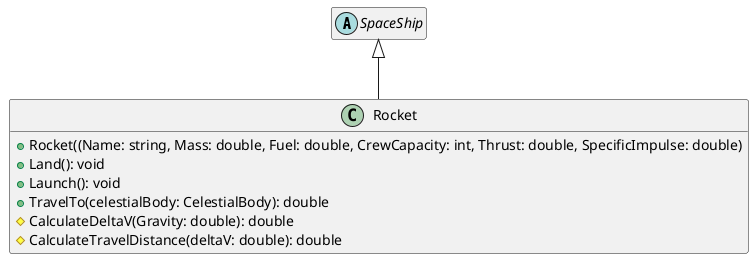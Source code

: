 @startuml RocketClass
abstract class SpaceShip {}

class Rocket {
    + Rocket((Name: string, Mass: double, Fuel: double, CrewCapacity: int, Thrust: double, SpecificImpulse: double)
    + Land(): void
    + Launch(): void
    + TravelTo(celestialBody: CelestialBody): double
    # CalculateDeltaV(Gravity: double): double
    # CalculateTravelDistance(deltaV: double): double
}

Rocket -up-|> SpaceShip
hide empty fields
hide empty methods
@enduml